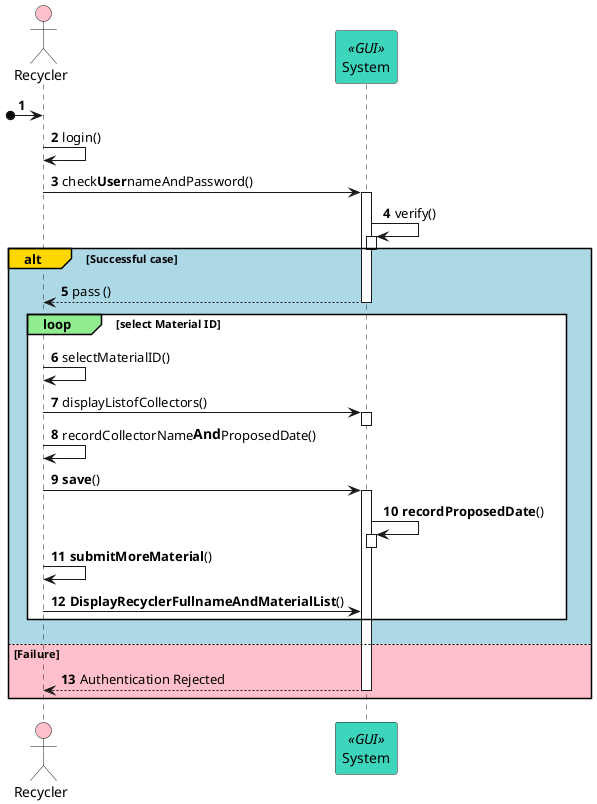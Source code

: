 @startuml

!pragma teoz true

autonumber
actor Recycler #pink
participant System <<GUI>> #0acaabc9

[o-> Recycler
Recycler -> Recycler : login()
Recycler -> System ++: check<b>User</b>nameAndPassword()

    System -> System ++: verify()
    deactivate System

alt#Gold #LightBlue Successful case
    System --> Recycler --: pass ()

    loop#lightgreen #white select Material ID
        Recycler -> Recycler : selectMaterialID()
        Recycler -> System ++: displayListofCollectors()
            deactivate System

        Recycler -> Recycler : recordCollectorName<size:14><b>And</b></size>ProposedDate()
        Recycler -> System ++: <b>save</b>()

        System -> System ++: <b>recordProposedDate</b>()
            deactivate System

        Recycler -> Recycler : <b>submitMoreMaterial</b>()
        Recycler -> System : <b>DisplayRecyclerFullnameAndMaterialList</b>()
    end

else #Pink Failure
     System --> Recycler: Authentication Rejected
        deactivate System
end

@enduml